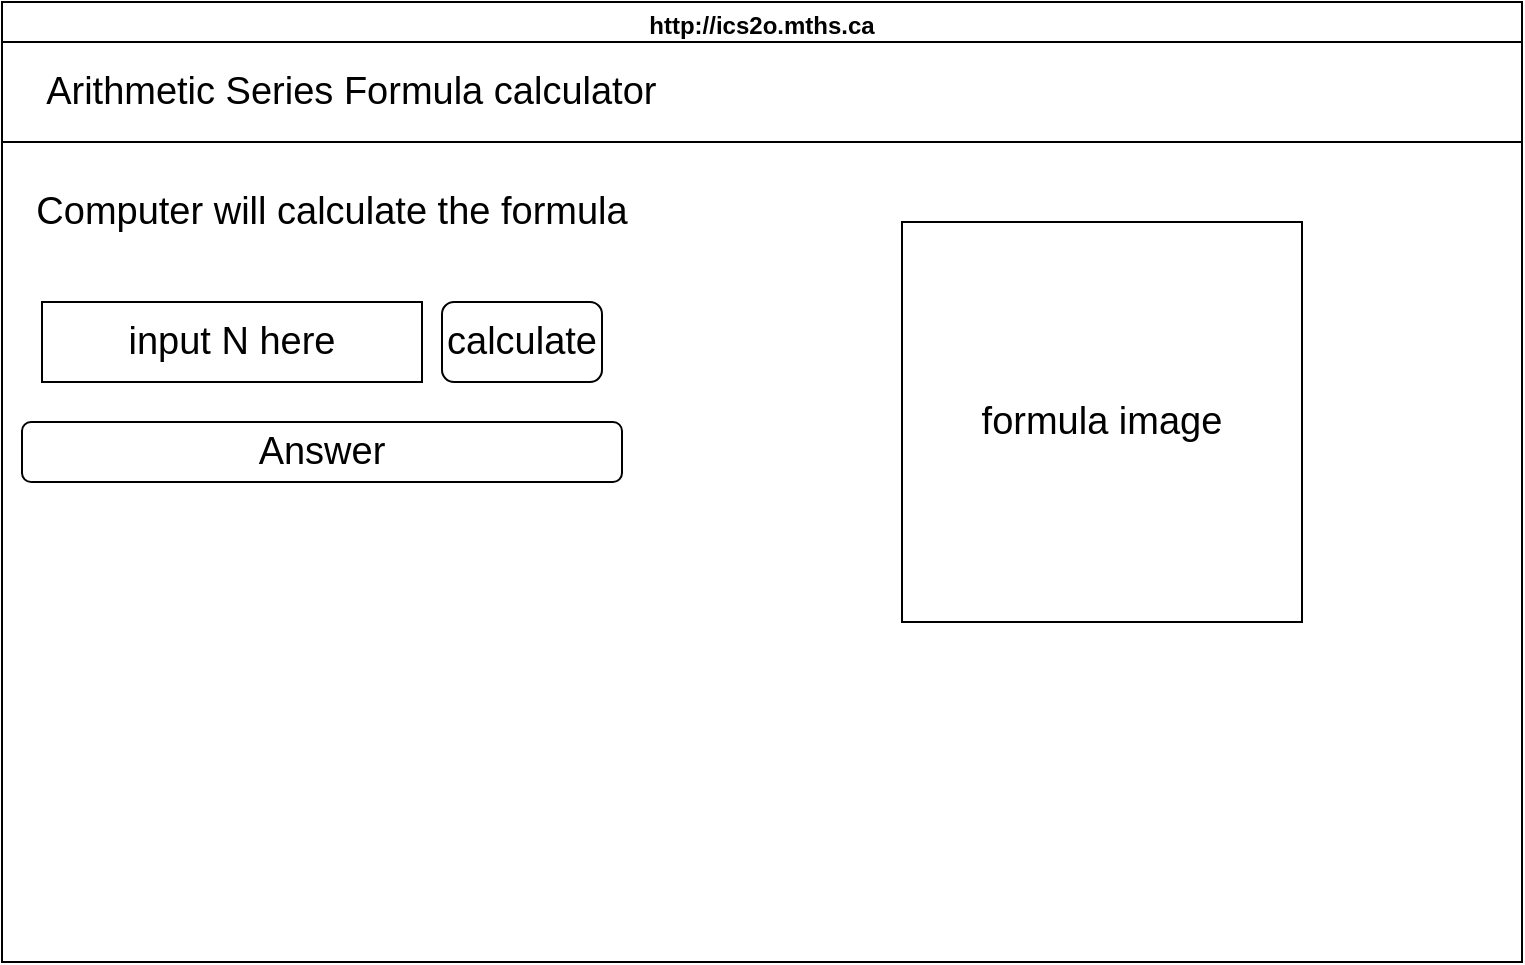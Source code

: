 <mxfile>
    <diagram id="HIP3nbAZw_EuaXWnEj3U" name="Page-1">
        <mxGraphModel dx="626" dy="525" grid="1" gridSize="10" guides="1" tooltips="1" connect="1" arrows="1" fold="1" page="1" pageScale="1" pageWidth="850" pageHeight="1100" math="0" shadow="0">
            <root>
                <mxCell id="0"/>
                <mxCell id="1" parent="0"/>
                <mxCell id="7" value="http://ics2o.mths.ca" style="swimlane;whiteSpace=wrap;html=1;" parent="1" vertex="1">
                    <mxGeometry x="100" y="60" width="760" height="480" as="geometry"/>
                </mxCell>
                <mxCell id="8" value="&lt;span style=&quot;&quot;&gt;&lt;/span&gt;&lt;font style=&quot;font-size: 19px;&quot;&gt;&amp;nbsp; &amp;nbsp; Arithmetic Series Formula calculator&lt;/font&gt;" style="rounded=0;whiteSpace=wrap;html=1;align=left;" vertex="1" parent="7">
                    <mxGeometry y="20" width="760" height="50" as="geometry"/>
                </mxCell>
                <mxCell id="9" value="&lt;font color=&quot;#000000&quot;&gt;Computer will calculate the formula&lt;/font&gt;" style="text;html=1;strokeColor=none;fillColor=none;align=center;verticalAlign=middle;whiteSpace=wrap;rounded=0;fontSize=19;" vertex="1" parent="7">
                    <mxGeometry x="10" y="90" width="310" height="30" as="geometry"/>
                </mxCell>
                <mxCell id="10" value="formula image" style="whiteSpace=wrap;html=1;aspect=fixed;fontSize=19;" vertex="1" parent="7">
                    <mxGeometry x="450" y="110" width="200" height="200" as="geometry"/>
                </mxCell>
                <mxCell id="11" value="&lt;font color=&quot;#000000&quot;&gt;input N here&lt;/font&gt;" style="rounded=0;whiteSpace=wrap;html=1;fontSize=19;fillColor=none;" vertex="1" parent="7">
                    <mxGeometry x="20" y="150" width="190" height="40" as="geometry"/>
                </mxCell>
                <mxCell id="12" value="calculate" style="rounded=1;whiteSpace=wrap;html=1;fontSize=19;fontColor=#000000;fillColor=none;" vertex="1" parent="7">
                    <mxGeometry x="220" y="150" width="80" height="40" as="geometry"/>
                </mxCell>
                <mxCell id="13" value="Answer" style="rounded=1;whiteSpace=wrap;html=1;fontSize=19;fontColor=#000000;fillColor=none;" vertex="1" parent="7">
                    <mxGeometry x="10" y="210" width="300" height="30" as="geometry"/>
                </mxCell>
            </root>
        </mxGraphModel>
    </diagram>
</mxfile>